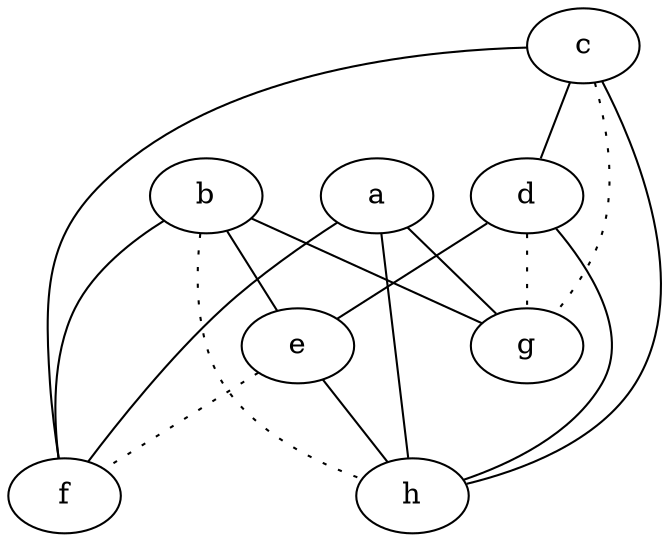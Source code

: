 graph {
a -- f;
a -- g;
a -- h;
b -- e;
b -- f;
b -- g;
b -- h [style=dotted];
c -- d;
c -- f;
c -- g [style=dotted];
c -- h;
d -- e;
d -- g [style=dotted];
d -- h;
e -- f [style=dotted];
e -- h;
}
